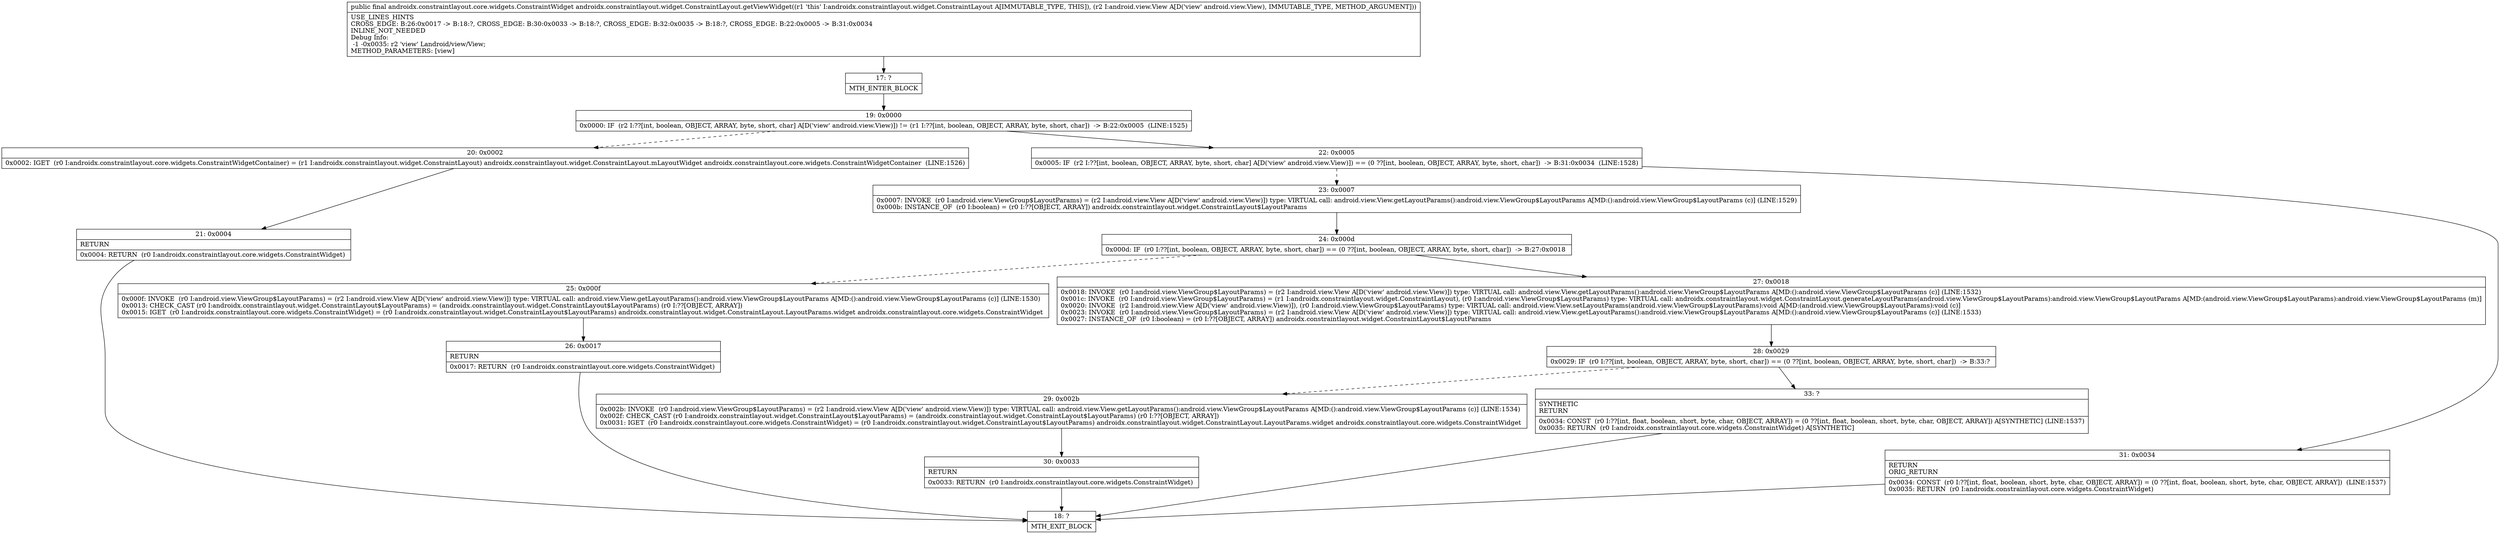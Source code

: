 digraph "CFG forandroidx.constraintlayout.widget.ConstraintLayout.getViewWidget(Landroid\/view\/View;)Landroidx\/constraintlayout\/core\/widgets\/ConstraintWidget;" {
Node_17 [shape=record,label="{17\:\ ?|MTH_ENTER_BLOCK\l}"];
Node_19 [shape=record,label="{19\:\ 0x0000|0x0000: IF  (r2 I:??[int, boolean, OBJECT, ARRAY, byte, short, char] A[D('view' android.view.View)]) != (r1 I:??[int, boolean, OBJECT, ARRAY, byte, short, char])  \-\> B:22:0x0005  (LINE:1525)\l}"];
Node_20 [shape=record,label="{20\:\ 0x0002|0x0002: IGET  (r0 I:androidx.constraintlayout.core.widgets.ConstraintWidgetContainer) = (r1 I:androidx.constraintlayout.widget.ConstraintLayout) androidx.constraintlayout.widget.ConstraintLayout.mLayoutWidget androidx.constraintlayout.core.widgets.ConstraintWidgetContainer  (LINE:1526)\l}"];
Node_21 [shape=record,label="{21\:\ 0x0004|RETURN\l|0x0004: RETURN  (r0 I:androidx.constraintlayout.core.widgets.ConstraintWidget) \l}"];
Node_18 [shape=record,label="{18\:\ ?|MTH_EXIT_BLOCK\l}"];
Node_22 [shape=record,label="{22\:\ 0x0005|0x0005: IF  (r2 I:??[int, boolean, OBJECT, ARRAY, byte, short, char] A[D('view' android.view.View)]) == (0 ??[int, boolean, OBJECT, ARRAY, byte, short, char])  \-\> B:31:0x0034  (LINE:1528)\l}"];
Node_23 [shape=record,label="{23\:\ 0x0007|0x0007: INVOKE  (r0 I:android.view.ViewGroup$LayoutParams) = (r2 I:android.view.View A[D('view' android.view.View)]) type: VIRTUAL call: android.view.View.getLayoutParams():android.view.ViewGroup$LayoutParams A[MD:():android.view.ViewGroup$LayoutParams (c)] (LINE:1529)\l0x000b: INSTANCE_OF  (r0 I:boolean) = (r0 I:??[OBJECT, ARRAY]) androidx.constraintlayout.widget.ConstraintLayout$LayoutParams \l}"];
Node_24 [shape=record,label="{24\:\ 0x000d|0x000d: IF  (r0 I:??[int, boolean, OBJECT, ARRAY, byte, short, char]) == (0 ??[int, boolean, OBJECT, ARRAY, byte, short, char])  \-\> B:27:0x0018 \l}"];
Node_25 [shape=record,label="{25\:\ 0x000f|0x000f: INVOKE  (r0 I:android.view.ViewGroup$LayoutParams) = (r2 I:android.view.View A[D('view' android.view.View)]) type: VIRTUAL call: android.view.View.getLayoutParams():android.view.ViewGroup$LayoutParams A[MD:():android.view.ViewGroup$LayoutParams (c)] (LINE:1530)\l0x0013: CHECK_CAST (r0 I:androidx.constraintlayout.widget.ConstraintLayout$LayoutParams) = (androidx.constraintlayout.widget.ConstraintLayout$LayoutParams) (r0 I:??[OBJECT, ARRAY]) \l0x0015: IGET  (r0 I:androidx.constraintlayout.core.widgets.ConstraintWidget) = (r0 I:androidx.constraintlayout.widget.ConstraintLayout$LayoutParams) androidx.constraintlayout.widget.ConstraintLayout.LayoutParams.widget androidx.constraintlayout.core.widgets.ConstraintWidget \l}"];
Node_26 [shape=record,label="{26\:\ 0x0017|RETURN\l|0x0017: RETURN  (r0 I:androidx.constraintlayout.core.widgets.ConstraintWidget) \l}"];
Node_27 [shape=record,label="{27\:\ 0x0018|0x0018: INVOKE  (r0 I:android.view.ViewGroup$LayoutParams) = (r2 I:android.view.View A[D('view' android.view.View)]) type: VIRTUAL call: android.view.View.getLayoutParams():android.view.ViewGroup$LayoutParams A[MD:():android.view.ViewGroup$LayoutParams (c)] (LINE:1532)\l0x001c: INVOKE  (r0 I:android.view.ViewGroup$LayoutParams) = (r1 I:androidx.constraintlayout.widget.ConstraintLayout), (r0 I:android.view.ViewGroup$LayoutParams) type: VIRTUAL call: androidx.constraintlayout.widget.ConstraintLayout.generateLayoutParams(android.view.ViewGroup$LayoutParams):android.view.ViewGroup$LayoutParams A[MD:(android.view.ViewGroup$LayoutParams):android.view.ViewGroup$LayoutParams (m)]\l0x0020: INVOKE  (r2 I:android.view.View A[D('view' android.view.View)]), (r0 I:android.view.ViewGroup$LayoutParams) type: VIRTUAL call: android.view.View.setLayoutParams(android.view.ViewGroup$LayoutParams):void A[MD:(android.view.ViewGroup$LayoutParams):void (c)]\l0x0023: INVOKE  (r0 I:android.view.ViewGroup$LayoutParams) = (r2 I:android.view.View A[D('view' android.view.View)]) type: VIRTUAL call: android.view.View.getLayoutParams():android.view.ViewGroup$LayoutParams A[MD:():android.view.ViewGroup$LayoutParams (c)] (LINE:1533)\l0x0027: INSTANCE_OF  (r0 I:boolean) = (r0 I:??[OBJECT, ARRAY]) androidx.constraintlayout.widget.ConstraintLayout$LayoutParams \l}"];
Node_28 [shape=record,label="{28\:\ 0x0029|0x0029: IF  (r0 I:??[int, boolean, OBJECT, ARRAY, byte, short, char]) == (0 ??[int, boolean, OBJECT, ARRAY, byte, short, char])  \-\> B:33:? \l}"];
Node_29 [shape=record,label="{29\:\ 0x002b|0x002b: INVOKE  (r0 I:android.view.ViewGroup$LayoutParams) = (r2 I:android.view.View A[D('view' android.view.View)]) type: VIRTUAL call: android.view.View.getLayoutParams():android.view.ViewGroup$LayoutParams A[MD:():android.view.ViewGroup$LayoutParams (c)] (LINE:1534)\l0x002f: CHECK_CAST (r0 I:androidx.constraintlayout.widget.ConstraintLayout$LayoutParams) = (androidx.constraintlayout.widget.ConstraintLayout$LayoutParams) (r0 I:??[OBJECT, ARRAY]) \l0x0031: IGET  (r0 I:androidx.constraintlayout.core.widgets.ConstraintWidget) = (r0 I:androidx.constraintlayout.widget.ConstraintLayout$LayoutParams) androidx.constraintlayout.widget.ConstraintLayout.LayoutParams.widget androidx.constraintlayout.core.widgets.ConstraintWidget \l}"];
Node_30 [shape=record,label="{30\:\ 0x0033|RETURN\l|0x0033: RETURN  (r0 I:androidx.constraintlayout.core.widgets.ConstraintWidget) \l}"];
Node_33 [shape=record,label="{33\:\ ?|SYNTHETIC\lRETURN\l|0x0034: CONST  (r0 I:??[int, float, boolean, short, byte, char, OBJECT, ARRAY]) = (0 ??[int, float, boolean, short, byte, char, OBJECT, ARRAY]) A[SYNTHETIC] (LINE:1537)\l0x0035: RETURN  (r0 I:androidx.constraintlayout.core.widgets.ConstraintWidget) A[SYNTHETIC]\l}"];
Node_31 [shape=record,label="{31\:\ 0x0034|RETURN\lORIG_RETURN\l|0x0034: CONST  (r0 I:??[int, float, boolean, short, byte, char, OBJECT, ARRAY]) = (0 ??[int, float, boolean, short, byte, char, OBJECT, ARRAY])  (LINE:1537)\l0x0035: RETURN  (r0 I:androidx.constraintlayout.core.widgets.ConstraintWidget) \l}"];
MethodNode[shape=record,label="{public final androidx.constraintlayout.core.widgets.ConstraintWidget androidx.constraintlayout.widget.ConstraintLayout.getViewWidget((r1 'this' I:androidx.constraintlayout.widget.ConstraintLayout A[IMMUTABLE_TYPE, THIS]), (r2 I:android.view.View A[D('view' android.view.View), IMMUTABLE_TYPE, METHOD_ARGUMENT]))  | USE_LINES_HINTS\lCROSS_EDGE: B:26:0x0017 \-\> B:18:?, CROSS_EDGE: B:30:0x0033 \-\> B:18:?, CROSS_EDGE: B:32:0x0035 \-\> B:18:?, CROSS_EDGE: B:22:0x0005 \-\> B:31:0x0034\lINLINE_NOT_NEEDED\lDebug Info:\l  \-1 \-0x0035: r2 'view' Landroid\/view\/View;\lMETHOD_PARAMETERS: [view]\l}"];
MethodNode -> Node_17;Node_17 -> Node_19;
Node_19 -> Node_20[style=dashed];
Node_19 -> Node_22;
Node_20 -> Node_21;
Node_21 -> Node_18;
Node_22 -> Node_23[style=dashed];
Node_22 -> Node_31;
Node_23 -> Node_24;
Node_24 -> Node_25[style=dashed];
Node_24 -> Node_27;
Node_25 -> Node_26;
Node_26 -> Node_18;
Node_27 -> Node_28;
Node_28 -> Node_29[style=dashed];
Node_28 -> Node_33;
Node_29 -> Node_30;
Node_30 -> Node_18;
Node_33 -> Node_18;
Node_31 -> Node_18;
}

